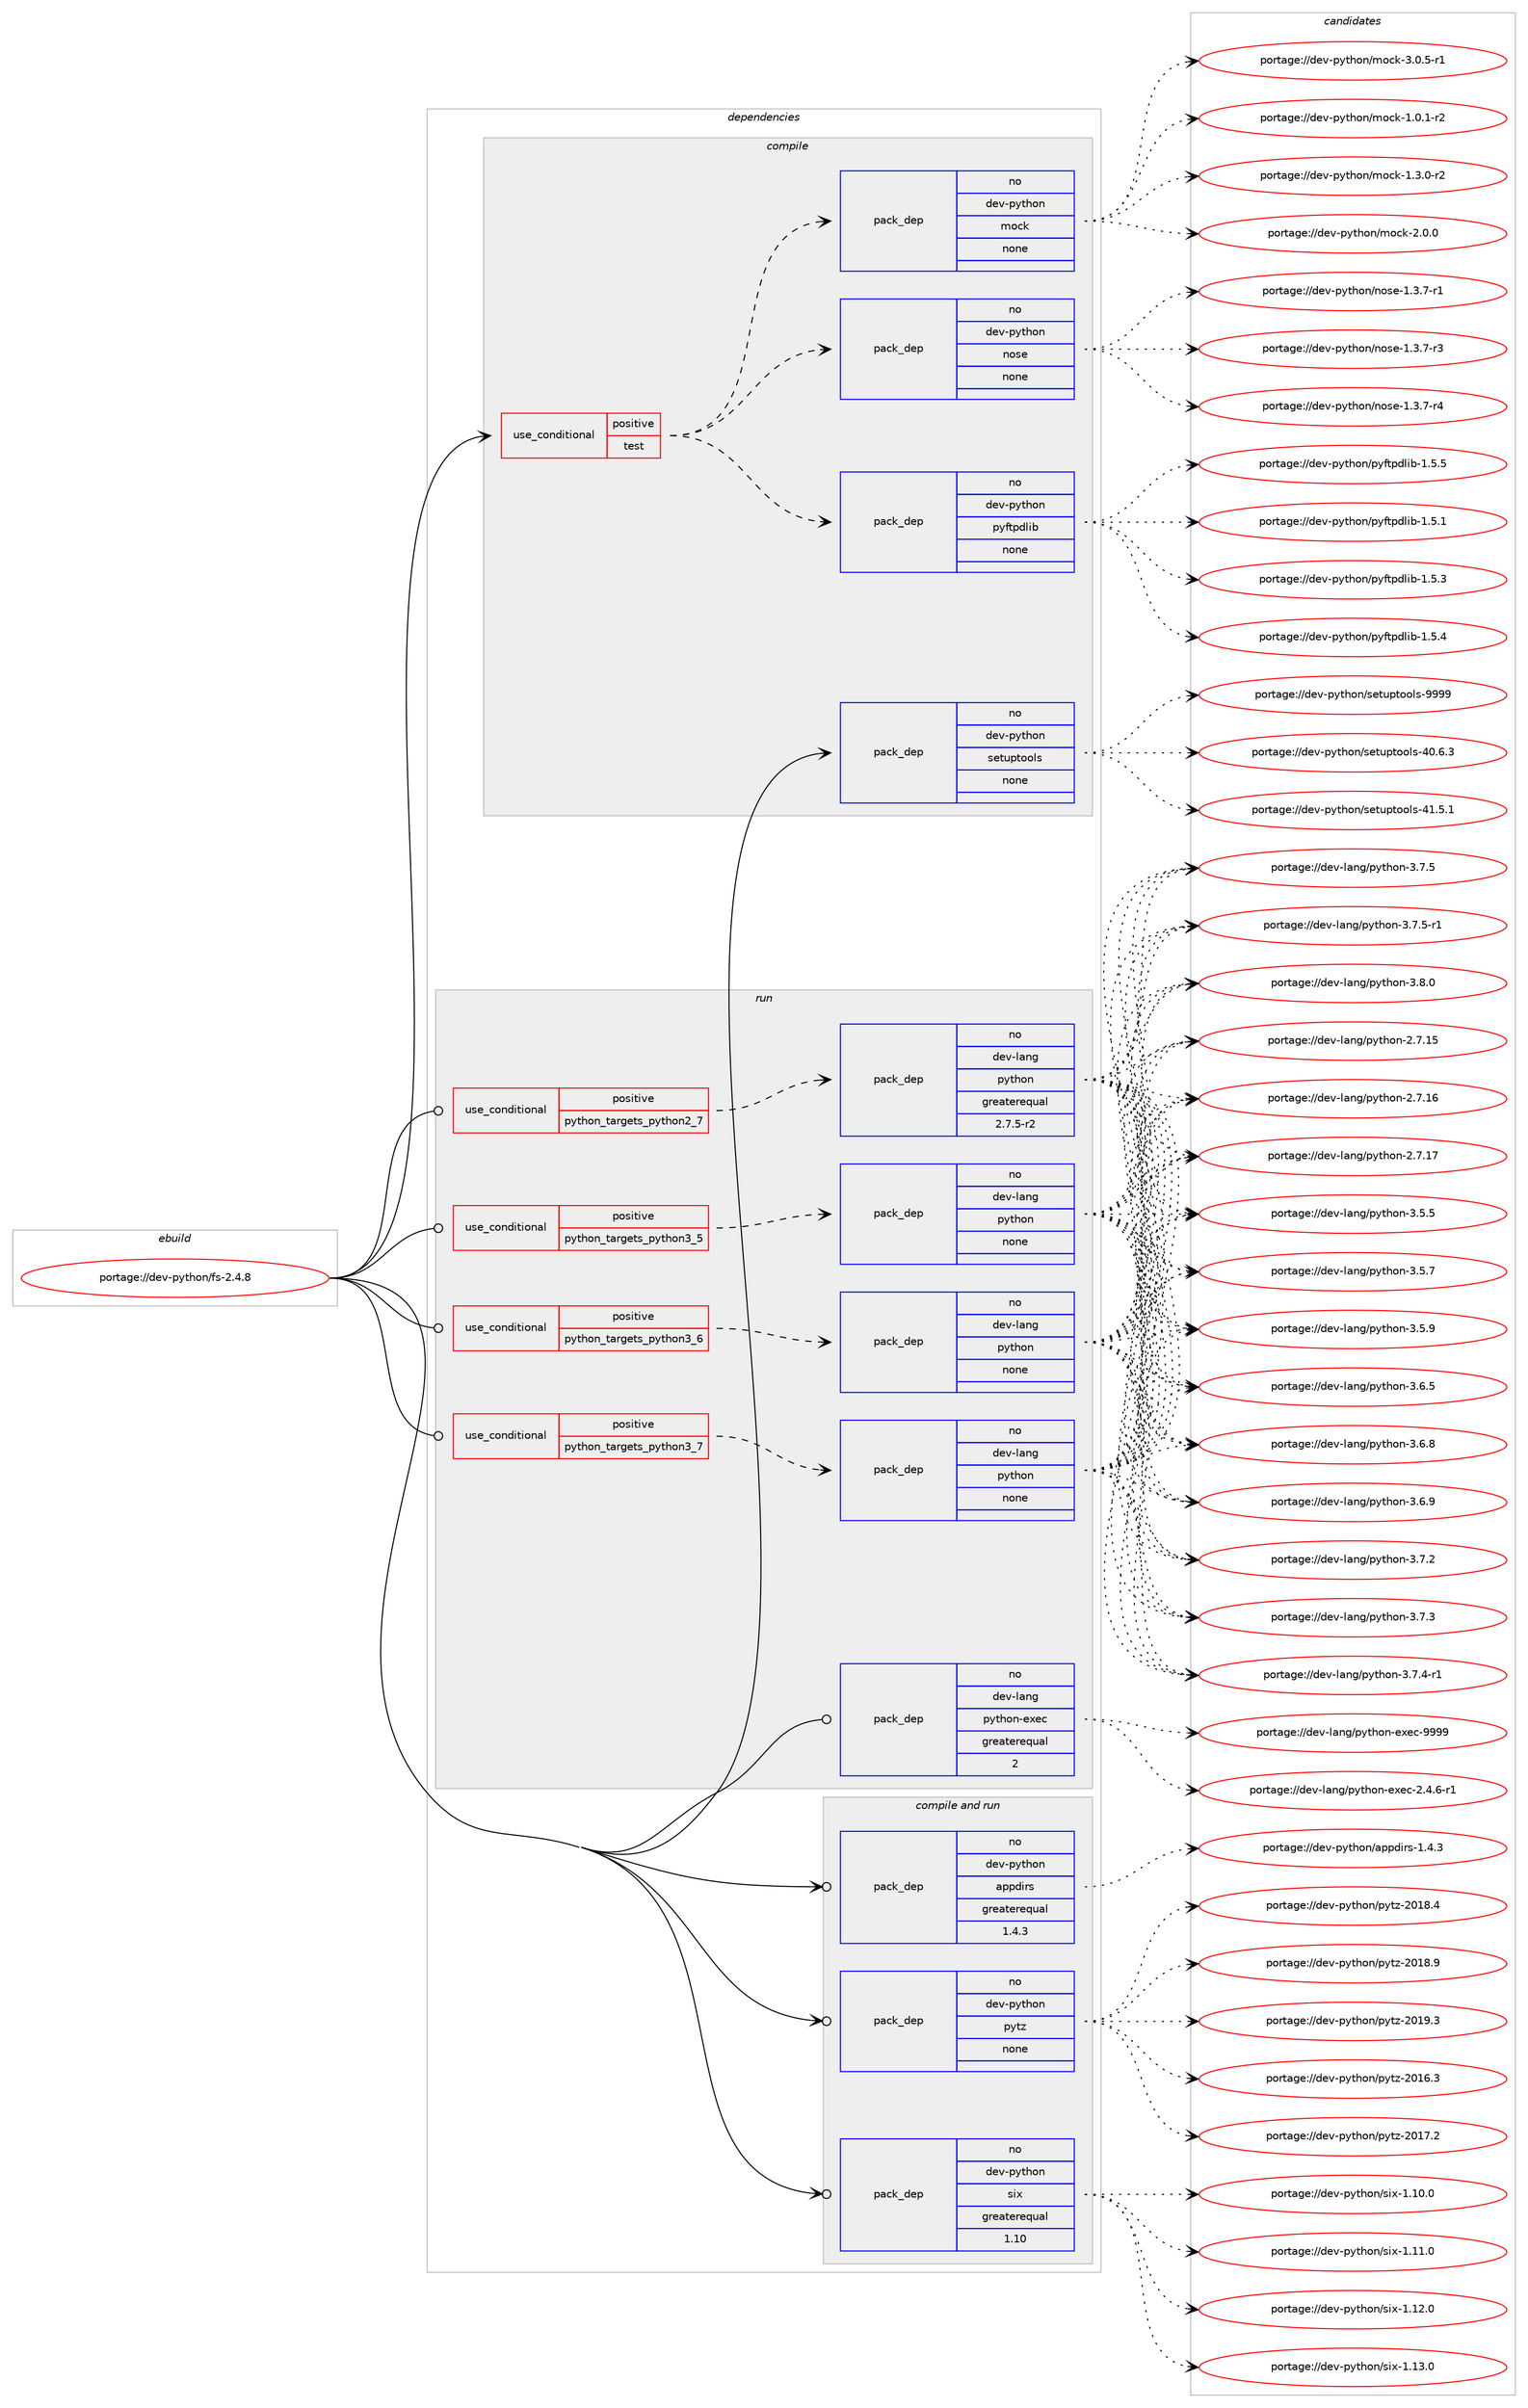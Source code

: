 digraph prolog {

# *************
# Graph options
# *************

newrank=true;
concentrate=true;
compound=true;
graph [rankdir=LR,fontname=Helvetica,fontsize=10,ranksep=1.5];#, ranksep=2.5, nodesep=0.2];
edge  [arrowhead=vee];
node  [fontname=Helvetica,fontsize=10];

# **********
# The ebuild
# **********

subgraph cluster_leftcol {
color=gray;
rank=same;
label=<<i>ebuild</i>>;
id [label="portage://dev-python/fs-2.4.8", color=red, width=4, href="../dev-python/fs-2.4.8.svg"];
}

# ****************
# The dependencies
# ****************

subgraph cluster_midcol {
color=gray;
label=<<i>dependencies</i>>;
subgraph cluster_compile {
fillcolor="#eeeeee";
style=filled;
label=<<i>compile</i>>;
subgraph cond29024 {
dependency140725 [label=<<TABLE BORDER="0" CELLBORDER="1" CELLSPACING="0" CELLPADDING="4"><TR><TD ROWSPAN="3" CELLPADDING="10">use_conditional</TD></TR><TR><TD>positive</TD></TR><TR><TD>test</TD></TR></TABLE>>, shape=none, color=red];
subgraph pack108383 {
dependency140726 [label=<<TABLE BORDER="0" CELLBORDER="1" CELLSPACING="0" CELLPADDING="4" WIDTH="220"><TR><TD ROWSPAN="6" CELLPADDING="30">pack_dep</TD></TR><TR><TD WIDTH="110">no</TD></TR><TR><TD>dev-python</TD></TR><TR><TD>nose</TD></TR><TR><TD>none</TD></TR><TR><TD></TD></TR></TABLE>>, shape=none, color=blue];
}
dependency140725:e -> dependency140726:w [weight=20,style="dashed",arrowhead="vee"];
subgraph pack108384 {
dependency140727 [label=<<TABLE BORDER="0" CELLBORDER="1" CELLSPACING="0" CELLPADDING="4" WIDTH="220"><TR><TD ROWSPAN="6" CELLPADDING="30">pack_dep</TD></TR><TR><TD WIDTH="110">no</TD></TR><TR><TD>dev-python</TD></TR><TR><TD>mock</TD></TR><TR><TD>none</TD></TR><TR><TD></TD></TR></TABLE>>, shape=none, color=blue];
}
dependency140725:e -> dependency140727:w [weight=20,style="dashed",arrowhead="vee"];
subgraph pack108385 {
dependency140728 [label=<<TABLE BORDER="0" CELLBORDER="1" CELLSPACING="0" CELLPADDING="4" WIDTH="220"><TR><TD ROWSPAN="6" CELLPADDING="30">pack_dep</TD></TR><TR><TD WIDTH="110">no</TD></TR><TR><TD>dev-python</TD></TR><TR><TD>pyftpdlib</TD></TR><TR><TD>none</TD></TR><TR><TD></TD></TR></TABLE>>, shape=none, color=blue];
}
dependency140725:e -> dependency140728:w [weight=20,style="dashed",arrowhead="vee"];
}
id:e -> dependency140725:w [weight=20,style="solid",arrowhead="vee"];
subgraph pack108386 {
dependency140729 [label=<<TABLE BORDER="0" CELLBORDER="1" CELLSPACING="0" CELLPADDING="4" WIDTH="220"><TR><TD ROWSPAN="6" CELLPADDING="30">pack_dep</TD></TR><TR><TD WIDTH="110">no</TD></TR><TR><TD>dev-python</TD></TR><TR><TD>setuptools</TD></TR><TR><TD>none</TD></TR><TR><TD></TD></TR></TABLE>>, shape=none, color=blue];
}
id:e -> dependency140729:w [weight=20,style="solid",arrowhead="vee"];
}
subgraph cluster_compileandrun {
fillcolor="#eeeeee";
style=filled;
label=<<i>compile and run</i>>;
subgraph pack108387 {
dependency140730 [label=<<TABLE BORDER="0" CELLBORDER="1" CELLSPACING="0" CELLPADDING="4" WIDTH="220"><TR><TD ROWSPAN="6" CELLPADDING="30">pack_dep</TD></TR><TR><TD WIDTH="110">no</TD></TR><TR><TD>dev-python</TD></TR><TR><TD>appdirs</TD></TR><TR><TD>greaterequal</TD></TR><TR><TD>1.4.3</TD></TR></TABLE>>, shape=none, color=blue];
}
id:e -> dependency140730:w [weight=20,style="solid",arrowhead="odotvee"];
subgraph pack108388 {
dependency140731 [label=<<TABLE BORDER="0" CELLBORDER="1" CELLSPACING="0" CELLPADDING="4" WIDTH="220"><TR><TD ROWSPAN="6" CELLPADDING="30">pack_dep</TD></TR><TR><TD WIDTH="110">no</TD></TR><TR><TD>dev-python</TD></TR><TR><TD>pytz</TD></TR><TR><TD>none</TD></TR><TR><TD></TD></TR></TABLE>>, shape=none, color=blue];
}
id:e -> dependency140731:w [weight=20,style="solid",arrowhead="odotvee"];
subgraph pack108389 {
dependency140732 [label=<<TABLE BORDER="0" CELLBORDER="1" CELLSPACING="0" CELLPADDING="4" WIDTH="220"><TR><TD ROWSPAN="6" CELLPADDING="30">pack_dep</TD></TR><TR><TD WIDTH="110">no</TD></TR><TR><TD>dev-python</TD></TR><TR><TD>six</TD></TR><TR><TD>greaterequal</TD></TR><TR><TD>1.10</TD></TR></TABLE>>, shape=none, color=blue];
}
id:e -> dependency140732:w [weight=20,style="solid",arrowhead="odotvee"];
}
subgraph cluster_run {
fillcolor="#eeeeee";
style=filled;
label=<<i>run</i>>;
subgraph cond29025 {
dependency140733 [label=<<TABLE BORDER="0" CELLBORDER="1" CELLSPACING="0" CELLPADDING="4"><TR><TD ROWSPAN="3" CELLPADDING="10">use_conditional</TD></TR><TR><TD>positive</TD></TR><TR><TD>python_targets_python2_7</TD></TR></TABLE>>, shape=none, color=red];
subgraph pack108390 {
dependency140734 [label=<<TABLE BORDER="0" CELLBORDER="1" CELLSPACING="0" CELLPADDING="4" WIDTH="220"><TR><TD ROWSPAN="6" CELLPADDING="30">pack_dep</TD></TR><TR><TD WIDTH="110">no</TD></TR><TR><TD>dev-lang</TD></TR><TR><TD>python</TD></TR><TR><TD>greaterequal</TD></TR><TR><TD>2.7.5-r2</TD></TR></TABLE>>, shape=none, color=blue];
}
dependency140733:e -> dependency140734:w [weight=20,style="dashed",arrowhead="vee"];
}
id:e -> dependency140733:w [weight=20,style="solid",arrowhead="odot"];
subgraph cond29026 {
dependency140735 [label=<<TABLE BORDER="0" CELLBORDER="1" CELLSPACING="0" CELLPADDING="4"><TR><TD ROWSPAN="3" CELLPADDING="10">use_conditional</TD></TR><TR><TD>positive</TD></TR><TR><TD>python_targets_python3_5</TD></TR></TABLE>>, shape=none, color=red];
subgraph pack108391 {
dependency140736 [label=<<TABLE BORDER="0" CELLBORDER="1" CELLSPACING="0" CELLPADDING="4" WIDTH="220"><TR><TD ROWSPAN="6" CELLPADDING="30">pack_dep</TD></TR><TR><TD WIDTH="110">no</TD></TR><TR><TD>dev-lang</TD></TR><TR><TD>python</TD></TR><TR><TD>none</TD></TR><TR><TD></TD></TR></TABLE>>, shape=none, color=blue];
}
dependency140735:e -> dependency140736:w [weight=20,style="dashed",arrowhead="vee"];
}
id:e -> dependency140735:w [weight=20,style="solid",arrowhead="odot"];
subgraph cond29027 {
dependency140737 [label=<<TABLE BORDER="0" CELLBORDER="1" CELLSPACING="0" CELLPADDING="4"><TR><TD ROWSPAN="3" CELLPADDING="10">use_conditional</TD></TR><TR><TD>positive</TD></TR><TR><TD>python_targets_python3_6</TD></TR></TABLE>>, shape=none, color=red];
subgraph pack108392 {
dependency140738 [label=<<TABLE BORDER="0" CELLBORDER="1" CELLSPACING="0" CELLPADDING="4" WIDTH="220"><TR><TD ROWSPAN="6" CELLPADDING="30">pack_dep</TD></TR><TR><TD WIDTH="110">no</TD></TR><TR><TD>dev-lang</TD></TR><TR><TD>python</TD></TR><TR><TD>none</TD></TR><TR><TD></TD></TR></TABLE>>, shape=none, color=blue];
}
dependency140737:e -> dependency140738:w [weight=20,style="dashed",arrowhead="vee"];
}
id:e -> dependency140737:w [weight=20,style="solid",arrowhead="odot"];
subgraph cond29028 {
dependency140739 [label=<<TABLE BORDER="0" CELLBORDER="1" CELLSPACING="0" CELLPADDING="4"><TR><TD ROWSPAN="3" CELLPADDING="10">use_conditional</TD></TR><TR><TD>positive</TD></TR><TR><TD>python_targets_python3_7</TD></TR></TABLE>>, shape=none, color=red];
subgraph pack108393 {
dependency140740 [label=<<TABLE BORDER="0" CELLBORDER="1" CELLSPACING="0" CELLPADDING="4" WIDTH="220"><TR><TD ROWSPAN="6" CELLPADDING="30">pack_dep</TD></TR><TR><TD WIDTH="110">no</TD></TR><TR><TD>dev-lang</TD></TR><TR><TD>python</TD></TR><TR><TD>none</TD></TR><TR><TD></TD></TR></TABLE>>, shape=none, color=blue];
}
dependency140739:e -> dependency140740:w [weight=20,style="dashed",arrowhead="vee"];
}
id:e -> dependency140739:w [weight=20,style="solid",arrowhead="odot"];
subgraph pack108394 {
dependency140741 [label=<<TABLE BORDER="0" CELLBORDER="1" CELLSPACING="0" CELLPADDING="4" WIDTH="220"><TR><TD ROWSPAN="6" CELLPADDING="30">pack_dep</TD></TR><TR><TD WIDTH="110">no</TD></TR><TR><TD>dev-lang</TD></TR><TR><TD>python-exec</TD></TR><TR><TD>greaterequal</TD></TR><TR><TD>2</TD></TR></TABLE>>, shape=none, color=blue];
}
id:e -> dependency140741:w [weight=20,style="solid",arrowhead="odot"];
}
}

# **************
# The candidates
# **************

subgraph cluster_choices {
rank=same;
color=gray;
label=<<i>candidates</i>>;

subgraph choice108383 {
color=black;
nodesep=1;
choiceportage10010111845112121116104111110471101111151014549465146554511449 [label="portage://dev-python/nose-1.3.7-r1", color=red, width=4,href="../dev-python/nose-1.3.7-r1.svg"];
choiceportage10010111845112121116104111110471101111151014549465146554511451 [label="portage://dev-python/nose-1.3.7-r3", color=red, width=4,href="../dev-python/nose-1.3.7-r3.svg"];
choiceportage10010111845112121116104111110471101111151014549465146554511452 [label="portage://dev-python/nose-1.3.7-r4", color=red, width=4,href="../dev-python/nose-1.3.7-r4.svg"];
dependency140726:e -> choiceportage10010111845112121116104111110471101111151014549465146554511449:w [style=dotted,weight="100"];
dependency140726:e -> choiceportage10010111845112121116104111110471101111151014549465146554511451:w [style=dotted,weight="100"];
dependency140726:e -> choiceportage10010111845112121116104111110471101111151014549465146554511452:w [style=dotted,weight="100"];
}
subgraph choice108384 {
color=black;
nodesep=1;
choiceportage1001011184511212111610411111047109111991074549464846494511450 [label="portage://dev-python/mock-1.0.1-r2", color=red, width=4,href="../dev-python/mock-1.0.1-r2.svg"];
choiceportage1001011184511212111610411111047109111991074549465146484511450 [label="portage://dev-python/mock-1.3.0-r2", color=red, width=4,href="../dev-python/mock-1.3.0-r2.svg"];
choiceportage100101118451121211161041111104710911199107455046484648 [label="portage://dev-python/mock-2.0.0", color=red, width=4,href="../dev-python/mock-2.0.0.svg"];
choiceportage1001011184511212111610411111047109111991074551464846534511449 [label="portage://dev-python/mock-3.0.5-r1", color=red, width=4,href="../dev-python/mock-3.0.5-r1.svg"];
dependency140727:e -> choiceportage1001011184511212111610411111047109111991074549464846494511450:w [style=dotted,weight="100"];
dependency140727:e -> choiceportage1001011184511212111610411111047109111991074549465146484511450:w [style=dotted,weight="100"];
dependency140727:e -> choiceportage100101118451121211161041111104710911199107455046484648:w [style=dotted,weight="100"];
dependency140727:e -> choiceportage1001011184511212111610411111047109111991074551464846534511449:w [style=dotted,weight="100"];
}
subgraph choice108385 {
color=black;
nodesep=1;
choiceportage100101118451121211161041111104711212110211611210010810598454946534649 [label="portage://dev-python/pyftpdlib-1.5.1", color=red, width=4,href="../dev-python/pyftpdlib-1.5.1.svg"];
choiceportage100101118451121211161041111104711212110211611210010810598454946534651 [label="portage://dev-python/pyftpdlib-1.5.3", color=red, width=4,href="../dev-python/pyftpdlib-1.5.3.svg"];
choiceportage100101118451121211161041111104711212110211611210010810598454946534652 [label="portage://dev-python/pyftpdlib-1.5.4", color=red, width=4,href="../dev-python/pyftpdlib-1.5.4.svg"];
choiceportage100101118451121211161041111104711212110211611210010810598454946534653 [label="portage://dev-python/pyftpdlib-1.5.5", color=red, width=4,href="../dev-python/pyftpdlib-1.5.5.svg"];
dependency140728:e -> choiceportage100101118451121211161041111104711212110211611210010810598454946534649:w [style=dotted,weight="100"];
dependency140728:e -> choiceportage100101118451121211161041111104711212110211611210010810598454946534651:w [style=dotted,weight="100"];
dependency140728:e -> choiceportage100101118451121211161041111104711212110211611210010810598454946534652:w [style=dotted,weight="100"];
dependency140728:e -> choiceportage100101118451121211161041111104711212110211611210010810598454946534653:w [style=dotted,weight="100"];
}
subgraph choice108386 {
color=black;
nodesep=1;
choiceportage100101118451121211161041111104711510111611711211611111110811545524846544651 [label="portage://dev-python/setuptools-40.6.3", color=red, width=4,href="../dev-python/setuptools-40.6.3.svg"];
choiceportage100101118451121211161041111104711510111611711211611111110811545524946534649 [label="portage://dev-python/setuptools-41.5.1", color=red, width=4,href="../dev-python/setuptools-41.5.1.svg"];
choiceportage10010111845112121116104111110471151011161171121161111111081154557575757 [label="portage://dev-python/setuptools-9999", color=red, width=4,href="../dev-python/setuptools-9999.svg"];
dependency140729:e -> choiceportage100101118451121211161041111104711510111611711211611111110811545524846544651:w [style=dotted,weight="100"];
dependency140729:e -> choiceportage100101118451121211161041111104711510111611711211611111110811545524946534649:w [style=dotted,weight="100"];
dependency140729:e -> choiceportage10010111845112121116104111110471151011161171121161111111081154557575757:w [style=dotted,weight="100"];
}
subgraph choice108387 {
color=black;
nodesep=1;
choiceportage100101118451121211161041111104797112112100105114115454946524651 [label="portage://dev-python/appdirs-1.4.3", color=red, width=4,href="../dev-python/appdirs-1.4.3.svg"];
dependency140730:e -> choiceportage100101118451121211161041111104797112112100105114115454946524651:w [style=dotted,weight="100"];
}
subgraph choice108388 {
color=black;
nodesep=1;
choiceportage100101118451121211161041111104711212111612245504849544651 [label="portage://dev-python/pytz-2016.3", color=red, width=4,href="../dev-python/pytz-2016.3.svg"];
choiceportage100101118451121211161041111104711212111612245504849554650 [label="portage://dev-python/pytz-2017.2", color=red, width=4,href="../dev-python/pytz-2017.2.svg"];
choiceportage100101118451121211161041111104711212111612245504849564652 [label="portage://dev-python/pytz-2018.4", color=red, width=4,href="../dev-python/pytz-2018.4.svg"];
choiceportage100101118451121211161041111104711212111612245504849564657 [label="portage://dev-python/pytz-2018.9", color=red, width=4,href="../dev-python/pytz-2018.9.svg"];
choiceportage100101118451121211161041111104711212111612245504849574651 [label="portage://dev-python/pytz-2019.3", color=red, width=4,href="../dev-python/pytz-2019.3.svg"];
dependency140731:e -> choiceportage100101118451121211161041111104711212111612245504849544651:w [style=dotted,weight="100"];
dependency140731:e -> choiceportage100101118451121211161041111104711212111612245504849554650:w [style=dotted,weight="100"];
dependency140731:e -> choiceportage100101118451121211161041111104711212111612245504849564652:w [style=dotted,weight="100"];
dependency140731:e -> choiceportage100101118451121211161041111104711212111612245504849564657:w [style=dotted,weight="100"];
dependency140731:e -> choiceportage100101118451121211161041111104711212111612245504849574651:w [style=dotted,weight="100"];
}
subgraph choice108389 {
color=black;
nodesep=1;
choiceportage100101118451121211161041111104711510512045494649484648 [label="portage://dev-python/six-1.10.0", color=red, width=4,href="../dev-python/six-1.10.0.svg"];
choiceportage100101118451121211161041111104711510512045494649494648 [label="portage://dev-python/six-1.11.0", color=red, width=4,href="../dev-python/six-1.11.0.svg"];
choiceportage100101118451121211161041111104711510512045494649504648 [label="portage://dev-python/six-1.12.0", color=red, width=4,href="../dev-python/six-1.12.0.svg"];
choiceportage100101118451121211161041111104711510512045494649514648 [label="portage://dev-python/six-1.13.0", color=red, width=4,href="../dev-python/six-1.13.0.svg"];
dependency140732:e -> choiceportage100101118451121211161041111104711510512045494649484648:w [style=dotted,weight="100"];
dependency140732:e -> choiceportage100101118451121211161041111104711510512045494649494648:w [style=dotted,weight="100"];
dependency140732:e -> choiceportage100101118451121211161041111104711510512045494649504648:w [style=dotted,weight="100"];
dependency140732:e -> choiceportage100101118451121211161041111104711510512045494649514648:w [style=dotted,weight="100"];
}
subgraph choice108390 {
color=black;
nodesep=1;
choiceportage10010111845108971101034711212111610411111045504655464953 [label="portage://dev-lang/python-2.7.15", color=red, width=4,href="../dev-lang/python-2.7.15.svg"];
choiceportage10010111845108971101034711212111610411111045504655464954 [label="portage://dev-lang/python-2.7.16", color=red, width=4,href="../dev-lang/python-2.7.16.svg"];
choiceportage10010111845108971101034711212111610411111045504655464955 [label="portage://dev-lang/python-2.7.17", color=red, width=4,href="../dev-lang/python-2.7.17.svg"];
choiceportage100101118451089711010347112121116104111110455146534653 [label="portage://dev-lang/python-3.5.5", color=red, width=4,href="../dev-lang/python-3.5.5.svg"];
choiceportage100101118451089711010347112121116104111110455146534655 [label="portage://dev-lang/python-3.5.7", color=red, width=4,href="../dev-lang/python-3.5.7.svg"];
choiceportage100101118451089711010347112121116104111110455146534657 [label="portage://dev-lang/python-3.5.9", color=red, width=4,href="../dev-lang/python-3.5.9.svg"];
choiceportage100101118451089711010347112121116104111110455146544653 [label="portage://dev-lang/python-3.6.5", color=red, width=4,href="../dev-lang/python-3.6.5.svg"];
choiceportage100101118451089711010347112121116104111110455146544656 [label="portage://dev-lang/python-3.6.8", color=red, width=4,href="../dev-lang/python-3.6.8.svg"];
choiceportage100101118451089711010347112121116104111110455146544657 [label="portage://dev-lang/python-3.6.9", color=red, width=4,href="../dev-lang/python-3.6.9.svg"];
choiceportage100101118451089711010347112121116104111110455146554650 [label="portage://dev-lang/python-3.7.2", color=red, width=4,href="../dev-lang/python-3.7.2.svg"];
choiceportage100101118451089711010347112121116104111110455146554651 [label="portage://dev-lang/python-3.7.3", color=red, width=4,href="../dev-lang/python-3.7.3.svg"];
choiceportage1001011184510897110103471121211161041111104551465546524511449 [label="portage://dev-lang/python-3.7.4-r1", color=red, width=4,href="../dev-lang/python-3.7.4-r1.svg"];
choiceportage100101118451089711010347112121116104111110455146554653 [label="portage://dev-lang/python-3.7.5", color=red, width=4,href="../dev-lang/python-3.7.5.svg"];
choiceportage1001011184510897110103471121211161041111104551465546534511449 [label="portage://dev-lang/python-3.7.5-r1", color=red, width=4,href="../dev-lang/python-3.7.5-r1.svg"];
choiceportage100101118451089711010347112121116104111110455146564648 [label="portage://dev-lang/python-3.8.0", color=red, width=4,href="../dev-lang/python-3.8.0.svg"];
dependency140734:e -> choiceportage10010111845108971101034711212111610411111045504655464953:w [style=dotted,weight="100"];
dependency140734:e -> choiceportage10010111845108971101034711212111610411111045504655464954:w [style=dotted,weight="100"];
dependency140734:e -> choiceportage10010111845108971101034711212111610411111045504655464955:w [style=dotted,weight="100"];
dependency140734:e -> choiceportage100101118451089711010347112121116104111110455146534653:w [style=dotted,weight="100"];
dependency140734:e -> choiceportage100101118451089711010347112121116104111110455146534655:w [style=dotted,weight="100"];
dependency140734:e -> choiceportage100101118451089711010347112121116104111110455146534657:w [style=dotted,weight="100"];
dependency140734:e -> choiceportage100101118451089711010347112121116104111110455146544653:w [style=dotted,weight="100"];
dependency140734:e -> choiceportage100101118451089711010347112121116104111110455146544656:w [style=dotted,weight="100"];
dependency140734:e -> choiceportage100101118451089711010347112121116104111110455146544657:w [style=dotted,weight="100"];
dependency140734:e -> choiceportage100101118451089711010347112121116104111110455146554650:w [style=dotted,weight="100"];
dependency140734:e -> choiceportage100101118451089711010347112121116104111110455146554651:w [style=dotted,weight="100"];
dependency140734:e -> choiceportage1001011184510897110103471121211161041111104551465546524511449:w [style=dotted,weight="100"];
dependency140734:e -> choiceportage100101118451089711010347112121116104111110455146554653:w [style=dotted,weight="100"];
dependency140734:e -> choiceportage1001011184510897110103471121211161041111104551465546534511449:w [style=dotted,weight="100"];
dependency140734:e -> choiceportage100101118451089711010347112121116104111110455146564648:w [style=dotted,weight="100"];
}
subgraph choice108391 {
color=black;
nodesep=1;
choiceportage10010111845108971101034711212111610411111045504655464953 [label="portage://dev-lang/python-2.7.15", color=red, width=4,href="../dev-lang/python-2.7.15.svg"];
choiceportage10010111845108971101034711212111610411111045504655464954 [label="portage://dev-lang/python-2.7.16", color=red, width=4,href="../dev-lang/python-2.7.16.svg"];
choiceportage10010111845108971101034711212111610411111045504655464955 [label="portage://dev-lang/python-2.7.17", color=red, width=4,href="../dev-lang/python-2.7.17.svg"];
choiceportage100101118451089711010347112121116104111110455146534653 [label="portage://dev-lang/python-3.5.5", color=red, width=4,href="../dev-lang/python-3.5.5.svg"];
choiceportage100101118451089711010347112121116104111110455146534655 [label="portage://dev-lang/python-3.5.7", color=red, width=4,href="../dev-lang/python-3.5.7.svg"];
choiceportage100101118451089711010347112121116104111110455146534657 [label="portage://dev-lang/python-3.5.9", color=red, width=4,href="../dev-lang/python-3.5.9.svg"];
choiceportage100101118451089711010347112121116104111110455146544653 [label="portage://dev-lang/python-3.6.5", color=red, width=4,href="../dev-lang/python-3.6.5.svg"];
choiceportage100101118451089711010347112121116104111110455146544656 [label="portage://dev-lang/python-3.6.8", color=red, width=4,href="../dev-lang/python-3.6.8.svg"];
choiceportage100101118451089711010347112121116104111110455146544657 [label="portage://dev-lang/python-3.6.9", color=red, width=4,href="../dev-lang/python-3.6.9.svg"];
choiceportage100101118451089711010347112121116104111110455146554650 [label="portage://dev-lang/python-3.7.2", color=red, width=4,href="../dev-lang/python-3.7.2.svg"];
choiceportage100101118451089711010347112121116104111110455146554651 [label="portage://dev-lang/python-3.7.3", color=red, width=4,href="../dev-lang/python-3.7.3.svg"];
choiceportage1001011184510897110103471121211161041111104551465546524511449 [label="portage://dev-lang/python-3.7.4-r1", color=red, width=4,href="../dev-lang/python-3.7.4-r1.svg"];
choiceportage100101118451089711010347112121116104111110455146554653 [label="portage://dev-lang/python-3.7.5", color=red, width=4,href="../dev-lang/python-3.7.5.svg"];
choiceportage1001011184510897110103471121211161041111104551465546534511449 [label="portage://dev-lang/python-3.7.5-r1", color=red, width=4,href="../dev-lang/python-3.7.5-r1.svg"];
choiceportage100101118451089711010347112121116104111110455146564648 [label="portage://dev-lang/python-3.8.0", color=red, width=4,href="../dev-lang/python-3.8.0.svg"];
dependency140736:e -> choiceportage10010111845108971101034711212111610411111045504655464953:w [style=dotted,weight="100"];
dependency140736:e -> choiceportage10010111845108971101034711212111610411111045504655464954:w [style=dotted,weight="100"];
dependency140736:e -> choiceportage10010111845108971101034711212111610411111045504655464955:w [style=dotted,weight="100"];
dependency140736:e -> choiceportage100101118451089711010347112121116104111110455146534653:w [style=dotted,weight="100"];
dependency140736:e -> choiceportage100101118451089711010347112121116104111110455146534655:w [style=dotted,weight="100"];
dependency140736:e -> choiceportage100101118451089711010347112121116104111110455146534657:w [style=dotted,weight="100"];
dependency140736:e -> choiceportage100101118451089711010347112121116104111110455146544653:w [style=dotted,weight="100"];
dependency140736:e -> choiceportage100101118451089711010347112121116104111110455146544656:w [style=dotted,weight="100"];
dependency140736:e -> choiceportage100101118451089711010347112121116104111110455146544657:w [style=dotted,weight="100"];
dependency140736:e -> choiceportage100101118451089711010347112121116104111110455146554650:w [style=dotted,weight="100"];
dependency140736:e -> choiceportage100101118451089711010347112121116104111110455146554651:w [style=dotted,weight="100"];
dependency140736:e -> choiceportage1001011184510897110103471121211161041111104551465546524511449:w [style=dotted,weight="100"];
dependency140736:e -> choiceportage100101118451089711010347112121116104111110455146554653:w [style=dotted,weight="100"];
dependency140736:e -> choiceportage1001011184510897110103471121211161041111104551465546534511449:w [style=dotted,weight="100"];
dependency140736:e -> choiceportage100101118451089711010347112121116104111110455146564648:w [style=dotted,weight="100"];
}
subgraph choice108392 {
color=black;
nodesep=1;
choiceportage10010111845108971101034711212111610411111045504655464953 [label="portage://dev-lang/python-2.7.15", color=red, width=4,href="../dev-lang/python-2.7.15.svg"];
choiceportage10010111845108971101034711212111610411111045504655464954 [label="portage://dev-lang/python-2.7.16", color=red, width=4,href="../dev-lang/python-2.7.16.svg"];
choiceportage10010111845108971101034711212111610411111045504655464955 [label="portage://dev-lang/python-2.7.17", color=red, width=4,href="../dev-lang/python-2.7.17.svg"];
choiceportage100101118451089711010347112121116104111110455146534653 [label="portage://dev-lang/python-3.5.5", color=red, width=4,href="../dev-lang/python-3.5.5.svg"];
choiceportage100101118451089711010347112121116104111110455146534655 [label="portage://dev-lang/python-3.5.7", color=red, width=4,href="../dev-lang/python-3.5.7.svg"];
choiceportage100101118451089711010347112121116104111110455146534657 [label="portage://dev-lang/python-3.5.9", color=red, width=4,href="../dev-lang/python-3.5.9.svg"];
choiceportage100101118451089711010347112121116104111110455146544653 [label="portage://dev-lang/python-3.6.5", color=red, width=4,href="../dev-lang/python-3.6.5.svg"];
choiceportage100101118451089711010347112121116104111110455146544656 [label="portage://dev-lang/python-3.6.8", color=red, width=4,href="../dev-lang/python-3.6.8.svg"];
choiceportage100101118451089711010347112121116104111110455146544657 [label="portage://dev-lang/python-3.6.9", color=red, width=4,href="../dev-lang/python-3.6.9.svg"];
choiceportage100101118451089711010347112121116104111110455146554650 [label="portage://dev-lang/python-3.7.2", color=red, width=4,href="../dev-lang/python-3.7.2.svg"];
choiceportage100101118451089711010347112121116104111110455146554651 [label="portage://dev-lang/python-3.7.3", color=red, width=4,href="../dev-lang/python-3.7.3.svg"];
choiceportage1001011184510897110103471121211161041111104551465546524511449 [label="portage://dev-lang/python-3.7.4-r1", color=red, width=4,href="../dev-lang/python-3.7.4-r1.svg"];
choiceportage100101118451089711010347112121116104111110455146554653 [label="portage://dev-lang/python-3.7.5", color=red, width=4,href="../dev-lang/python-3.7.5.svg"];
choiceportage1001011184510897110103471121211161041111104551465546534511449 [label="portage://dev-lang/python-3.7.5-r1", color=red, width=4,href="../dev-lang/python-3.7.5-r1.svg"];
choiceportage100101118451089711010347112121116104111110455146564648 [label="portage://dev-lang/python-3.8.0", color=red, width=4,href="../dev-lang/python-3.8.0.svg"];
dependency140738:e -> choiceportage10010111845108971101034711212111610411111045504655464953:w [style=dotted,weight="100"];
dependency140738:e -> choiceportage10010111845108971101034711212111610411111045504655464954:w [style=dotted,weight="100"];
dependency140738:e -> choiceportage10010111845108971101034711212111610411111045504655464955:w [style=dotted,weight="100"];
dependency140738:e -> choiceportage100101118451089711010347112121116104111110455146534653:w [style=dotted,weight="100"];
dependency140738:e -> choiceportage100101118451089711010347112121116104111110455146534655:w [style=dotted,weight="100"];
dependency140738:e -> choiceportage100101118451089711010347112121116104111110455146534657:w [style=dotted,weight="100"];
dependency140738:e -> choiceportage100101118451089711010347112121116104111110455146544653:w [style=dotted,weight="100"];
dependency140738:e -> choiceportage100101118451089711010347112121116104111110455146544656:w [style=dotted,weight="100"];
dependency140738:e -> choiceportage100101118451089711010347112121116104111110455146544657:w [style=dotted,weight="100"];
dependency140738:e -> choiceportage100101118451089711010347112121116104111110455146554650:w [style=dotted,weight="100"];
dependency140738:e -> choiceportage100101118451089711010347112121116104111110455146554651:w [style=dotted,weight="100"];
dependency140738:e -> choiceportage1001011184510897110103471121211161041111104551465546524511449:w [style=dotted,weight="100"];
dependency140738:e -> choiceportage100101118451089711010347112121116104111110455146554653:w [style=dotted,weight="100"];
dependency140738:e -> choiceportage1001011184510897110103471121211161041111104551465546534511449:w [style=dotted,weight="100"];
dependency140738:e -> choiceportage100101118451089711010347112121116104111110455146564648:w [style=dotted,weight="100"];
}
subgraph choice108393 {
color=black;
nodesep=1;
choiceportage10010111845108971101034711212111610411111045504655464953 [label="portage://dev-lang/python-2.7.15", color=red, width=4,href="../dev-lang/python-2.7.15.svg"];
choiceportage10010111845108971101034711212111610411111045504655464954 [label="portage://dev-lang/python-2.7.16", color=red, width=4,href="../dev-lang/python-2.7.16.svg"];
choiceportage10010111845108971101034711212111610411111045504655464955 [label="portage://dev-lang/python-2.7.17", color=red, width=4,href="../dev-lang/python-2.7.17.svg"];
choiceportage100101118451089711010347112121116104111110455146534653 [label="portage://dev-lang/python-3.5.5", color=red, width=4,href="../dev-lang/python-3.5.5.svg"];
choiceportage100101118451089711010347112121116104111110455146534655 [label="portage://dev-lang/python-3.5.7", color=red, width=4,href="../dev-lang/python-3.5.7.svg"];
choiceportage100101118451089711010347112121116104111110455146534657 [label="portage://dev-lang/python-3.5.9", color=red, width=4,href="../dev-lang/python-3.5.9.svg"];
choiceportage100101118451089711010347112121116104111110455146544653 [label="portage://dev-lang/python-3.6.5", color=red, width=4,href="../dev-lang/python-3.6.5.svg"];
choiceportage100101118451089711010347112121116104111110455146544656 [label="portage://dev-lang/python-3.6.8", color=red, width=4,href="../dev-lang/python-3.6.8.svg"];
choiceportage100101118451089711010347112121116104111110455146544657 [label="portage://dev-lang/python-3.6.9", color=red, width=4,href="../dev-lang/python-3.6.9.svg"];
choiceportage100101118451089711010347112121116104111110455146554650 [label="portage://dev-lang/python-3.7.2", color=red, width=4,href="../dev-lang/python-3.7.2.svg"];
choiceportage100101118451089711010347112121116104111110455146554651 [label="portage://dev-lang/python-3.7.3", color=red, width=4,href="../dev-lang/python-3.7.3.svg"];
choiceportage1001011184510897110103471121211161041111104551465546524511449 [label="portage://dev-lang/python-3.7.4-r1", color=red, width=4,href="../dev-lang/python-3.7.4-r1.svg"];
choiceportage100101118451089711010347112121116104111110455146554653 [label="portage://dev-lang/python-3.7.5", color=red, width=4,href="../dev-lang/python-3.7.5.svg"];
choiceportage1001011184510897110103471121211161041111104551465546534511449 [label="portage://dev-lang/python-3.7.5-r1", color=red, width=4,href="../dev-lang/python-3.7.5-r1.svg"];
choiceportage100101118451089711010347112121116104111110455146564648 [label="portage://dev-lang/python-3.8.0", color=red, width=4,href="../dev-lang/python-3.8.0.svg"];
dependency140740:e -> choiceportage10010111845108971101034711212111610411111045504655464953:w [style=dotted,weight="100"];
dependency140740:e -> choiceportage10010111845108971101034711212111610411111045504655464954:w [style=dotted,weight="100"];
dependency140740:e -> choiceportage10010111845108971101034711212111610411111045504655464955:w [style=dotted,weight="100"];
dependency140740:e -> choiceportage100101118451089711010347112121116104111110455146534653:w [style=dotted,weight="100"];
dependency140740:e -> choiceportage100101118451089711010347112121116104111110455146534655:w [style=dotted,weight="100"];
dependency140740:e -> choiceportage100101118451089711010347112121116104111110455146534657:w [style=dotted,weight="100"];
dependency140740:e -> choiceportage100101118451089711010347112121116104111110455146544653:w [style=dotted,weight="100"];
dependency140740:e -> choiceportage100101118451089711010347112121116104111110455146544656:w [style=dotted,weight="100"];
dependency140740:e -> choiceportage100101118451089711010347112121116104111110455146544657:w [style=dotted,weight="100"];
dependency140740:e -> choiceportage100101118451089711010347112121116104111110455146554650:w [style=dotted,weight="100"];
dependency140740:e -> choiceportage100101118451089711010347112121116104111110455146554651:w [style=dotted,weight="100"];
dependency140740:e -> choiceportage1001011184510897110103471121211161041111104551465546524511449:w [style=dotted,weight="100"];
dependency140740:e -> choiceportage100101118451089711010347112121116104111110455146554653:w [style=dotted,weight="100"];
dependency140740:e -> choiceportage1001011184510897110103471121211161041111104551465546534511449:w [style=dotted,weight="100"];
dependency140740:e -> choiceportage100101118451089711010347112121116104111110455146564648:w [style=dotted,weight="100"];
}
subgraph choice108394 {
color=black;
nodesep=1;
choiceportage10010111845108971101034711212111610411111045101120101994550465246544511449 [label="portage://dev-lang/python-exec-2.4.6-r1", color=red, width=4,href="../dev-lang/python-exec-2.4.6-r1.svg"];
choiceportage10010111845108971101034711212111610411111045101120101994557575757 [label="portage://dev-lang/python-exec-9999", color=red, width=4,href="../dev-lang/python-exec-9999.svg"];
dependency140741:e -> choiceportage10010111845108971101034711212111610411111045101120101994550465246544511449:w [style=dotted,weight="100"];
dependency140741:e -> choiceportage10010111845108971101034711212111610411111045101120101994557575757:w [style=dotted,weight="100"];
}
}

}
